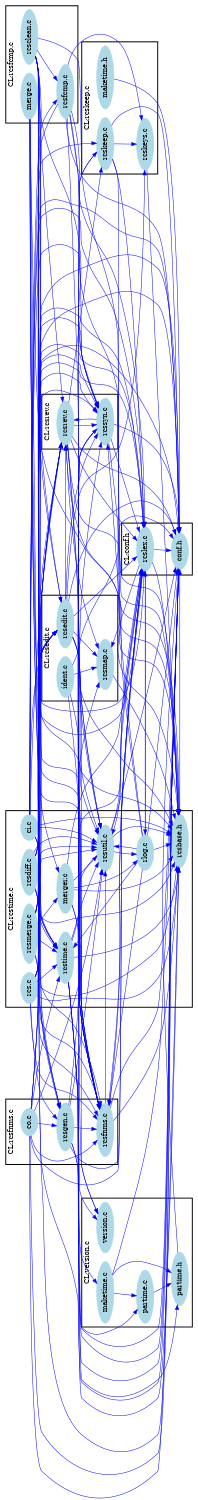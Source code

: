 digraph G {
size = "10,10";
rotate = 90;
subgraph cluster0 {
label = "CL:rcsrev.c";
color = black;
style = bold;
"rcsrev.c"[label="rcsrev.c",shape=ellipse,color=lightblue,fontcolor=black,style=filled];
"rcssyn.c"[label="rcssyn.c",shape=ellipse,color=lightblue,fontcolor=black,style=filled];
}
subgraph cluster1 {
label = "CL:rcsedit.c";
color = black;
style = bold;
"rcsedit.c"[label="rcsedit.c",shape=ellipse,color=lightblue,fontcolor=black,style=filled];
"rcsmap.c"[label="rcsmap.c",shape=ellipse,color=lightblue,fontcolor=black,style=filled];
"ident.c"[label="ident.c",shape=ellipse,color=lightblue,fontcolor=black,style=filled];
}
subgraph cluster2 {
label = "CL:rcstime.c";
color = black;
style = bold;
"rcstime.c"[label="rcstime.c",shape=ellipse,color=lightblue,fontcolor=black,style=filled];
"rcs.c"[label="rcs.c",shape=ellipse,color=lightblue,fontcolor=black,style=filled];
"rcsdiff.c"[label="rcsdiff.c",shape=ellipse,color=lightblue,fontcolor=black,style=filled];
"ci.c"[label="ci.c",shape=ellipse,color=lightblue,fontcolor=black,style=filled];
"merger.c"[label="merger.c",shape=ellipse,color=lightblue,fontcolor=black,style=filled];
"rlog.c"[label="rlog.c",shape=ellipse,color=lightblue,fontcolor=black,style=filled];
"rcsutil.c"[label="rcsutil.c",shape=ellipse,color=lightblue,fontcolor=black,style=filled];
"rcsbase.h"[label="rcsbase.h",shape=ellipse,color=lightblue,fontcolor=black,style=filled];
"rcsmerge.c"[label="rcsmerge.c",shape=ellipse,color=lightblue,fontcolor=black,style=filled];
}
subgraph cluster3 {
label = "CL:conf.h";
color = black;
style = bold;
"conf.h"[label="conf.h",shape=ellipse,color=lightblue,fontcolor=black,style=filled];
"rcslex.c"[label="rcslex.c",shape=ellipse,color=lightblue,fontcolor=black,style=filled];
}
subgraph cluster4 {
label = "CL:rcsfcmp.c";
color = black;
style = bold;
"rcsfcmp.c"[label="rcsfcmp.c",shape=ellipse,color=lightblue,fontcolor=black,style=filled];
"merge.c"[label="merge.c",shape=ellipse,color=lightblue,fontcolor=black,style=filled];
"rcsclean.c"[label="rcsclean.c",shape=ellipse,color=lightblue,fontcolor=black,style=filled];
}
subgraph cluster5 {
label = "CL:rcsfnms.c";
color = black;
style = bold;
"rcsfnms.c"[label="rcsfnms.c",shape=ellipse,color=lightblue,fontcolor=black,style=filled];
"co.c"[label="co.c",shape=ellipse,color=lightblue,fontcolor=black,style=filled];
"rcsgen.c"[label="rcsgen.c",shape=ellipse,color=lightblue,fontcolor=black,style=filled];
}
subgraph cluster6 {
label = "CL:version.c";
color = black;
style = bold;
"version.c"[label="version.c",shape=ellipse,color=lightblue,fontcolor=black,style=filled];
"partime.h"[label="partime.h",shape=ellipse,color=lightblue,fontcolor=black,style=filled];
"maketime.c"[label="maketime.c",shape=ellipse,color=lightblue,fontcolor=black,style=filled];
"partime.c"[label="partime.c",shape=ellipse,color=lightblue,fontcolor=black,style=filled];
}
subgraph cluster7 {
label = "CL:rcskeep.c";
color = black;
style = bold;
"rcskeep.c"[label="rcskeep.c",shape=ellipse,color=lightblue,fontcolor=black,style=filled];
"rcskeys.c"[label="rcskeys.c",shape=ellipse,color=lightblue,fontcolor=black,style=filled];
"maketime.h"[label="maketime.h",shape=ellipse,color=lightblue,fontcolor=black,style=filled];
}
"rcs.c" -> "rcsedit.c"[color=blue,font=6];
"merger.c" -> "rlog.c"[color=blue,font=6];
"ident.c" -> "rcsmap.c"[color=blue,font=6];
"ci.c" -> "rcsutil.c"[color=blue,font=6];
"ci.c" -> "rcssyn.c"[color=blue,font=6];
"rlog.c" -> "rcsbase.h"[color=blue,font=6];
"rcsmerge.c" -> "rcsutil.c"[color=blue,font=6];
"rcsmerge.c" -> "rcssyn.c"[color=blue,font=6];
"rcsutil.c" -> "rcslex.c"[color=blue,font=6];
"rcssyn.c" -> "rcslex.c"[color=blue,font=6];
"rcslex.c" -> "rcsutil.c"[color=blue,font=6];
"rcsdiff.c" -> "rcsbase.h"[color=blue,font=6];
"ci.c" -> "conf.h"[color=blue,font=6];
"rcstime.c" -> "rcsutil.c"[color=blue,font=6];
"rcsmerge.c" -> "conf.h"[color=blue,font=6];
"rcslex.c" -> "conf.h"[color=blue,font=6];
"co.c" -> "rcsutil.c"[color=blue,font=6];
"co.c" -> "rcssyn.c"[color=blue,font=6];
"rcssyn.c" -> "rcsrev.c"[color=blue,font=6];
"rcsrev.c" -> "rcsutil.c"[color=blue,font=6];
"rcsrev.c" -> "rcssyn.c"[color=blue,font=6];
"rcsclean.c" -> "rcsgen.c"[color=blue,font=6];
"rcs.c" -> "rcslex.c"[color=blue,font=6];
"merge.c" -> "rcslex.c"[color=blue,font=6];
"rcstime.c" -> "conf.h"[color=blue,font=6];
"rcsgen.c" -> "rcsbase.h"[color=blue,font=6];
"partime.h" -> "conf.h"[color=blue,font=6];
"merger.c" -> "rcsbase.h"[color=blue,font=6];
"rcsclean.c" -> "rcsbase.h"[color=blue,font=6];
"rcs.c" -> "rcstime.c"[color=blue,font=6];
"co.c" -> "conf.h"[color=blue,font=6];
"rcssyn.c" -> "rcsfnms.c"[color=blue,font=6];
"rcsrev.c" -> "conf.h"[color=blue,font=6];
"rcsfnms.c" -> "rcsutil.c"[color=blue,font=6];
"rcsfnms.c" -> "rcssyn.c"[color=blue,font=6];
"rcs.c" -> "rcsrev.c"[color=blue,font=6];
"rcsmap.c" -> "rcsbase.h"[color=blue,font=6];
"rcsfnms.c" -> "conf.h"[color=blue,font=6];
"rcsgen.c" -> "rcsedit.c"[color=blue,font=6];
"rcsedit.c" -> "rcsgen.c"[color=blue,font=6];
"rcs.c" -> "rcsfnms.c"[color=blue,font=6];
"merge.c" -> "rcsfnms.c"[color=blue,font=6];
"rlog.c" -> "rcslex.c"[color=blue,font=6];
"rcslex.c" -> "rlog.c"[color=blue,font=6];
"rcskeep.c" -> "rcsbase.h"[color=blue,font=6];
"rcsclean.c" -> "rcsfcmp.c"[color=blue,font=6];
"rcsclean.c" -> "rcsedit.c"[color=blue,font=6];
"rcsfcmp.c" -> "rcsbase.h"[color=blue,font=6];
"rcsedit.c" -> "rcsbase.h"[color=blue,font=6];
"rcsdiff.c" -> "rcslex.c"[color=blue,font=6];
"rlog.c" -> "rcstime.c"[color=blue,font=6];
"rcsedit.c" -> "rcsmap.c"[color=blue,font=6];
"rcsdiff.c" -> "rcstime.c"[color=blue,font=6];
"ci.c" -> "rcsgen.c"[color=blue,font=6];
"rlog.c" -> "rcsrev.c"[color=blue,font=6];
"rcsutil.c" -> "version.c"[color=blue,font=6];
"rcssyn.c" -> "rcsutil.c"[color=blue,font=6];
"rcsmerge.c" -> "merger.c"[color=blue,font=6];
"rcsdiff.c" -> "rcsrev.c"[color=blue,font=6];
"ci.c" -> "rcsbase.h"[color=blue,font=6];
"rcsgen.c" -> "rcslex.c"[color=blue,font=6];
"merger.c" -> "rcslex.c"[color=blue,font=6];
"maketime.c" -> "partime.c"[color=blue,font=6];
"rlog.c" -> "rcsfnms.c"[color=blue,font=6];
"rcsmerge.c" -> "rcsbase.h"[color=blue,font=6];
"rcsfcmp.c" -> "rcsedit.c"[color=blue,font=6];
"rcsclean.c" -> "rcslex.c"[color=blue,font=6];
"rcsutil.c" -> "conf.h"[color=blue,font=6];
"rcssyn.c" -> "conf.h"[color=blue,font=6];
"rcslex.c" -> "rcsbase.h"[color=blue,font=6];
"rcsdiff.c" -> "rcsfnms.c"[color=blue,font=6];
"rcsclean.c" -> "rcstime.c"[color=blue,font=6];
"rcs.c" -> "rcsutil.c"[color=blue,font=6];
"rcs.c" -> "rcssyn.c"[color=blue,font=6];
"merge.c" -> "version.c"[color=blue,font=6];
"co.c" -> "rcsgen.c"[color=blue,font=6];
"rcstime.c" -> "rcsbase.h"[color=blue,font=6];
"rcslex.c" -> "rcsmap.c"[color=blue,font=6];
"ci.c" -> "rcskeep.c"[color=blue,font=6];
"rcstime.c" -> "maketime.c"[color=blue,font=6];
"rcsclean.c" -> "rcsrev.c"[color=blue,font=6];
"maketime.c" -> "partime.h"[color=blue,font=6];
"co.c" -> "rcsbase.h"[color=blue,font=6];
"ci.c" -> "rcsfcmp.c"[color=blue,font=6];
"ci.c" -> "rcsedit.c"[color=blue,font=6];
"rcsrev.c" -> "rcsbase.h"[color=blue,font=6];
"rcs.c" -> "conf.h"[color=blue,font=6];
"merge.c" -> "conf.h"[color=blue,font=6];
"rcskeep.c" -> "rcslex.c"[color=blue,font=6];
"rcsgen.c" -> "rcsfnms.c"[color=blue,font=6];
"merger.c" -> "rcsfnms.c"[color=blue,font=6];
"ident.c" -> "version.c"[color=blue,font=6];
"rcsrev.c" -> "rcsmap.c"[color=blue,font=6];
"rcsfcmp.c" -> "rcslex.c"[color=blue,font=6];
"rcsedit.c" -> "rcslex.c"[color=blue,font=6];
"rcsclean.c" -> "rcsfnms.c"[color=blue,font=6];
"rcsfnms.c" -> "rcsbase.h"[color=blue,font=6];
"rcsedit.c" -> "rcstime.c"[color=blue,font=6];
"ident.c" -> "conf.h"[color=blue,font=6];
"rlog.c" -> "rcsutil.c"[color=blue,font=6];
"rlog.c" -> "rcssyn.c"[color=blue,font=6];
"rcsutil.c" -> "rlog.c"[color=blue,font=6];
"rcsrev.c" -> "rcskeep.c"[color=blue,font=6];
"rcsfnms.c" -> "rcsmap.c"[color=blue,font=6];
"co.c" -> "rcsedit.c"[color=blue,font=6];
"rcsedit.c" -> "rcsrev.c"[color=blue,font=6];
"rcsdiff.c" -> "rcsutil.c"[color=blue,font=6];
"rcsdiff.c" -> "rcssyn.c"[color=blue,font=6];
"ci.c" -> "rcslex.c"[color=blue,font=6];
"rlog.c" -> "conf.h"[color=blue,font=6];
"rcstime.c" -> "partime.c"[color=blue,font=6];
"rcsmerge.c" -> "rcslex.c"[color=blue,font=6];
"rcskeep.c" -> "rcsfnms.c"[color=blue,font=6];
"rcsfnms.c" -> "rcskeep.c"[color=blue,font=6];
"partime.c" -> "partime.h"[color=blue,font=6];
"ci.c" -> "rcstime.c"[color=blue,font=6];
"rcsedit.c" -> "rcsfnms.c"[color=blue,font=6];
"rcsdiff.c" -> "conf.h"[color=blue,font=6];
"rcsmerge.c" -> "rcstime.c"[color=blue,font=6];
"ci.c" -> "rcsrev.c"[color=blue,font=6];
"rcstime.c" -> "rcslex.c"[color=blue,font=6];
"rcskeys.c" -> "rcsbase.h"[color=blue,font=6];
"rcsgen.c" -> "rcsutil.c"[color=blue,font=6];
"rcsgen.c" -> "rcssyn.c"[color=blue,font=6];
"merger.c" -> "rcsutil.c"[color=blue,font=6];
"rcsmerge.c" -> "rcsrev.c"[color=blue,font=6];
"rcsclean.c" -> "rcsutil.c"[color=blue,font=6];
"rcsclean.c" -> "rcssyn.c"[color=blue,font=6];
"co.c" -> "rcslex.c"[color=blue,font=6];
"rcsutil.c" -> "rcsbase.h"[color=blue,font=6];
"rcstime.c" -> "partime.h"[color=blue,font=6];
"rcssyn.c" -> "rcsbase.h"[color=blue,font=6];
"rcsrev.c" -> "rcslex.c"[color=blue,font=6];
"ci.c" -> "rcsfnms.c"[color=blue,font=6];
"rcsgen.c" -> "conf.h"[color=blue,font=6];
"merger.c" -> "conf.h"[color=blue,font=6];
"co.c" -> "rcstime.c"[color=blue,font=6];
"rcsrev.c" -> "rcstime.c"[color=blue,font=6];
"rcsmerge.c" -> "rcsfnms.c"[color=blue,font=6];
"rcsclean.c" -> "conf.h"[color=blue,font=6];
"rcs.c" -> "rcsgen.c"[color=blue,font=6];
"merge.c" -> "merger.c"[color=blue,font=6];
"rcslex.c" -> "rcsfnms.c"[color=blue,font=6];
"rcskeep.c" -> "rcskeys.c"[color=blue,font=6];
"rcsfnms.c" -> "rcslex.c"[color=blue,font=6];
"rcsbase.h" -> "conf.h"[color=blue,font=6];
"co.c" -> "rcsrev.c"[color=blue,font=6];
"rcsfcmp.c" -> "rcskeys.c"[color=blue,font=6];
"rcsedit.c" -> "rcskeys.c"[color=blue,font=6];
"rcs.c" -> "rcsbase.h"[color=blue,font=6];
"merge.c" -> "rcsbase.h"[color=blue,font=6];
"maketime.c" -> "conf.h"[color=blue,font=6];
"rcsfcmp.c" -> "rcsutil.c"[color=blue,font=6];
"rcsfcmp.c" -> "rcssyn.c"[color=blue,font=6];
"rcsedit.c" -> "rcsutil.c"[color=blue,font=6];
"rcsedit.c" -> "rcssyn.c"[color=blue,font=6];
"co.c" -> "rcsfnms.c"[color=blue,font=6];
"rcsrev.c" -> "rcsfnms.c"[color=blue,font=6];
"rcskeep.c" -> "conf.h"[color=blue,font=6];
"ident.c" -> "rcsbase.h"[color=blue,font=6];
"rcsfcmp.c" -> "conf.h"[color=blue,font=6];
"rcsedit.c" -> "conf.h"[color=blue,font=6];
"maketime.h" -> "conf.h"[color=blue,font=6];
}